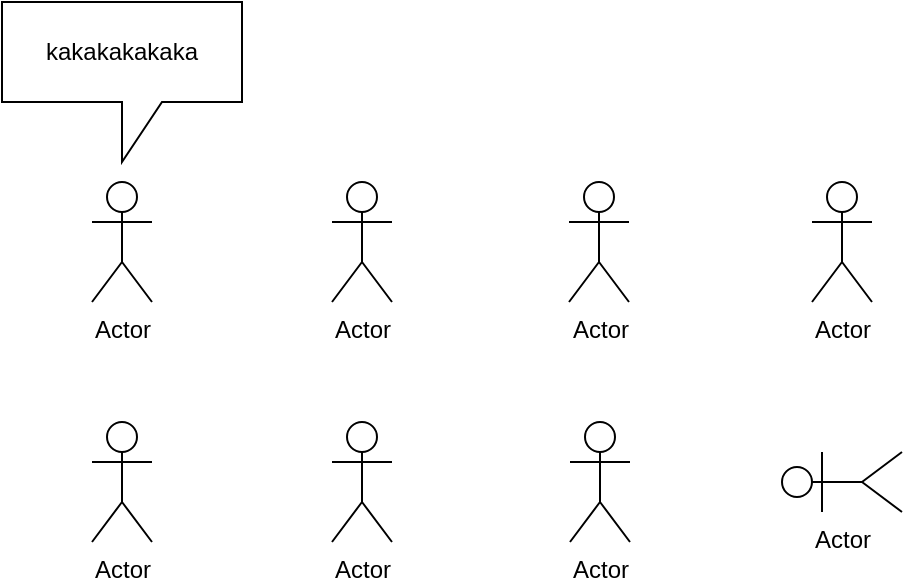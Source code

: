 <mxfile version="14.9.3" type="github">
  <diagram id="JCgLeaFZmqMdPBZk2EdI" name="Page-1">
    <mxGraphModel dx="1415" dy="762" grid="1" gridSize="10" guides="1" tooltips="1" connect="1" arrows="1" fold="1" page="1" pageScale="1" pageWidth="827" pageHeight="1169" math="0" shadow="0">
      <root>
        <mxCell id="0" />
        <mxCell id="1" parent="0" />
        <mxCell id="0a2841MMsjPMxHkV8bpe-1" value="Actor" style="shape=umlActor;verticalLabelPosition=bottom;verticalAlign=top;html=1;outlineConnect=0;" vertex="1" parent="1">
          <mxGeometry x="160" y="120" width="30" height="60" as="geometry" />
        </mxCell>
        <mxCell id="0a2841MMsjPMxHkV8bpe-2" value="Actor" style="shape=umlActor;verticalLabelPosition=bottom;verticalAlign=top;html=1;outlineConnect=0;" vertex="1" parent="1">
          <mxGeometry x="280" y="120" width="30" height="60" as="geometry" />
        </mxCell>
        <mxCell id="0a2841MMsjPMxHkV8bpe-3" value="Actor" style="shape=umlActor;verticalLabelPosition=bottom;verticalAlign=top;html=1;outlineConnect=0;" vertex="1" parent="1">
          <mxGeometry x="160" y="240" width="30" height="60" as="geometry" />
        </mxCell>
        <mxCell id="0a2841MMsjPMxHkV8bpe-4" value="Actor" style="shape=umlActor;verticalLabelPosition=bottom;verticalAlign=top;html=1;outlineConnect=0;" vertex="1" parent="1">
          <mxGeometry x="280" y="240" width="30" height="60" as="geometry" />
        </mxCell>
        <mxCell id="0a2841MMsjPMxHkV8bpe-5" value="Actor" style="shape=umlActor;verticalLabelPosition=bottom;verticalAlign=top;html=1;outlineConnect=0;" vertex="1" parent="1">
          <mxGeometry x="398.5" y="120" width="30" height="60" as="geometry" />
        </mxCell>
        <mxCell id="0a2841MMsjPMxHkV8bpe-6" value="Actor" style="shape=umlActor;verticalLabelPosition=bottom;verticalAlign=top;html=1;outlineConnect=0;" vertex="1" parent="1">
          <mxGeometry x="399" y="240" width="30" height="60" as="geometry" />
        </mxCell>
        <mxCell id="0a2841MMsjPMxHkV8bpe-7" value="Actor" style="shape=umlActor;verticalLabelPosition=bottom;verticalAlign=top;html=1;outlineConnect=0;" vertex="1" parent="1">
          <mxGeometry x="520" y="120" width="30" height="60" as="geometry" />
        </mxCell>
        <mxCell id="0a2841MMsjPMxHkV8bpe-8" value="Actor" style="shape=umlActor;verticalLabelPosition=bottom;verticalAlign=top;html=1;outlineConnect=0;direction=north;" vertex="1" parent="1">
          <mxGeometry x="505" y="255" width="60" height="30" as="geometry" />
        </mxCell>
        <mxCell id="0a2841MMsjPMxHkV8bpe-9" value="kakakakakaka" style="shape=callout;whiteSpace=wrap;html=1;perimeter=calloutPerimeter;" vertex="1" parent="1">
          <mxGeometry x="115" y="30" width="120" height="80" as="geometry" />
        </mxCell>
      </root>
    </mxGraphModel>
  </diagram>
</mxfile>
